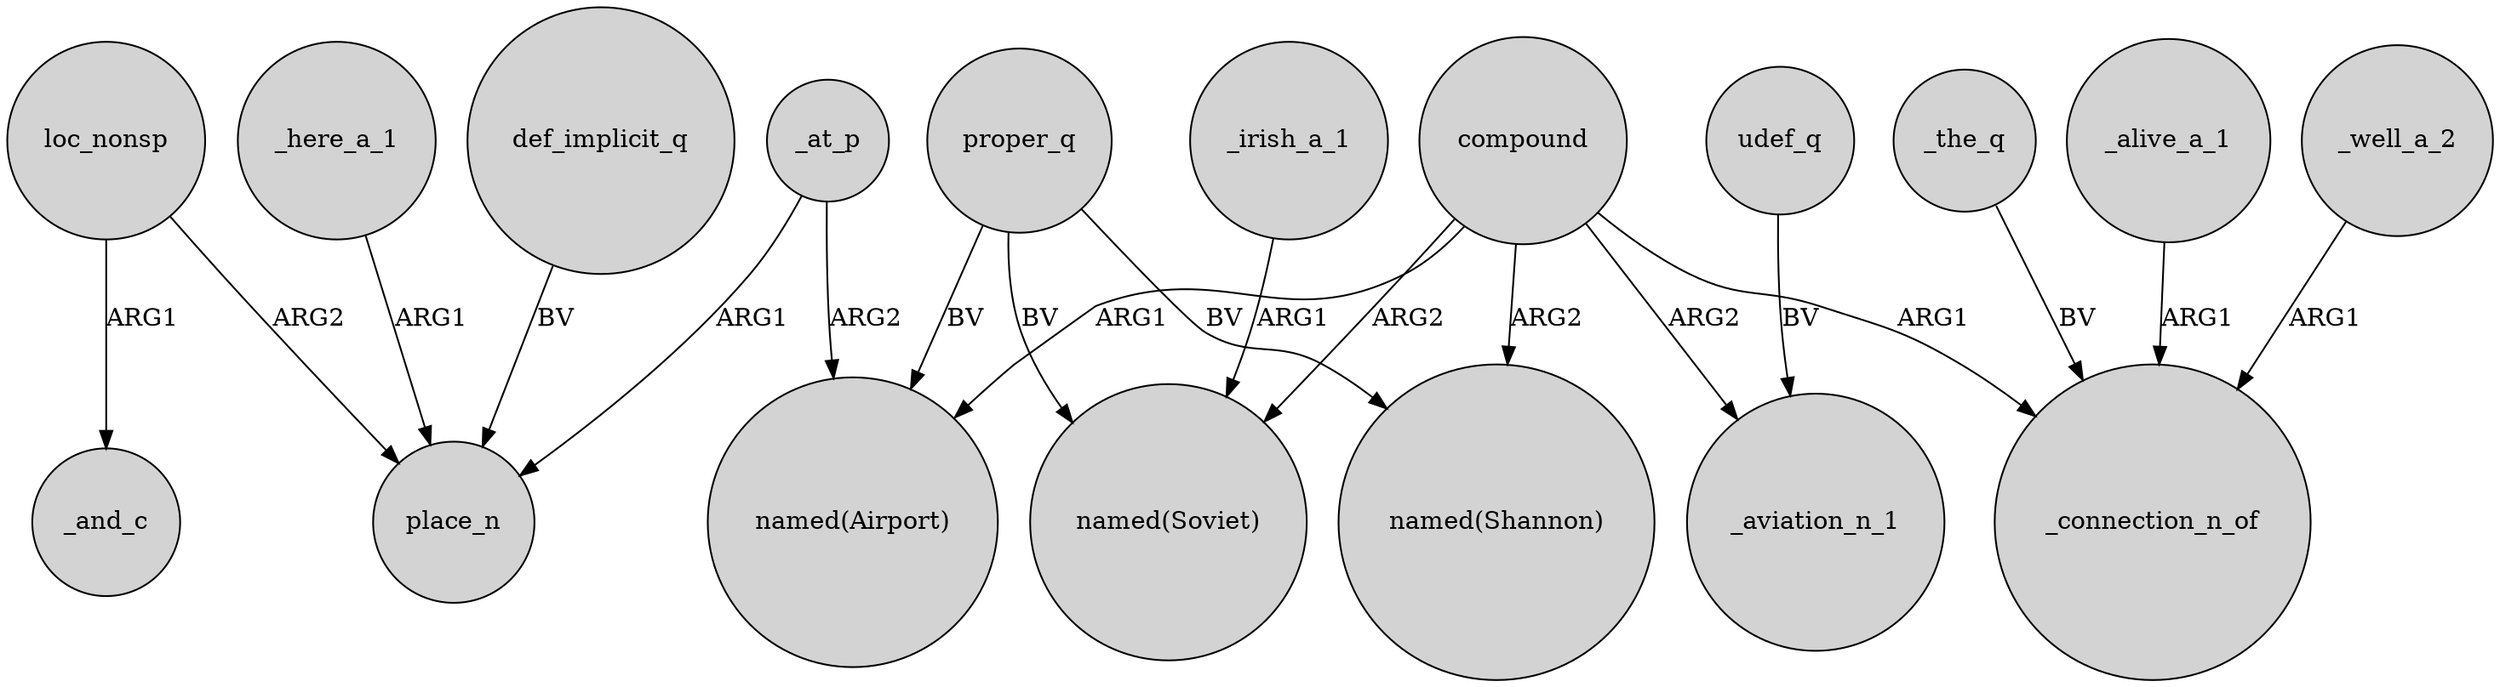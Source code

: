 digraph {
	node [shape=circle style=filled]
	loc_nonsp -> _and_c [label=ARG1]
	_here_a_1 -> place_n [label=ARG1]
	_the_q -> _connection_n_of [label=BV]
	proper_q -> "named(Airport)" [label=BV]
	compound -> "named(Airport)" [label=ARG1]
	def_implicit_q -> place_n [label=BV]
	proper_q -> "named(Soviet)" [label=BV]
	_alive_a_1 -> _connection_n_of [label=ARG1]
	_irish_a_1 -> "named(Soviet)" [label=ARG1]
	compound -> _aviation_n_1 [label=ARG2]
	proper_q -> "named(Shannon)" [label=BV]
	compound -> "named(Shannon)" [label=ARG2]
	udef_q -> _aviation_n_1 [label=BV]
	compound -> "named(Soviet)" [label=ARG2]
	_well_a_2 -> _connection_n_of [label=ARG1]
	loc_nonsp -> place_n [label=ARG2]
	_at_p -> "named(Airport)" [label=ARG2]
	_at_p -> place_n [label=ARG1]
	compound -> _connection_n_of [label=ARG1]
}
